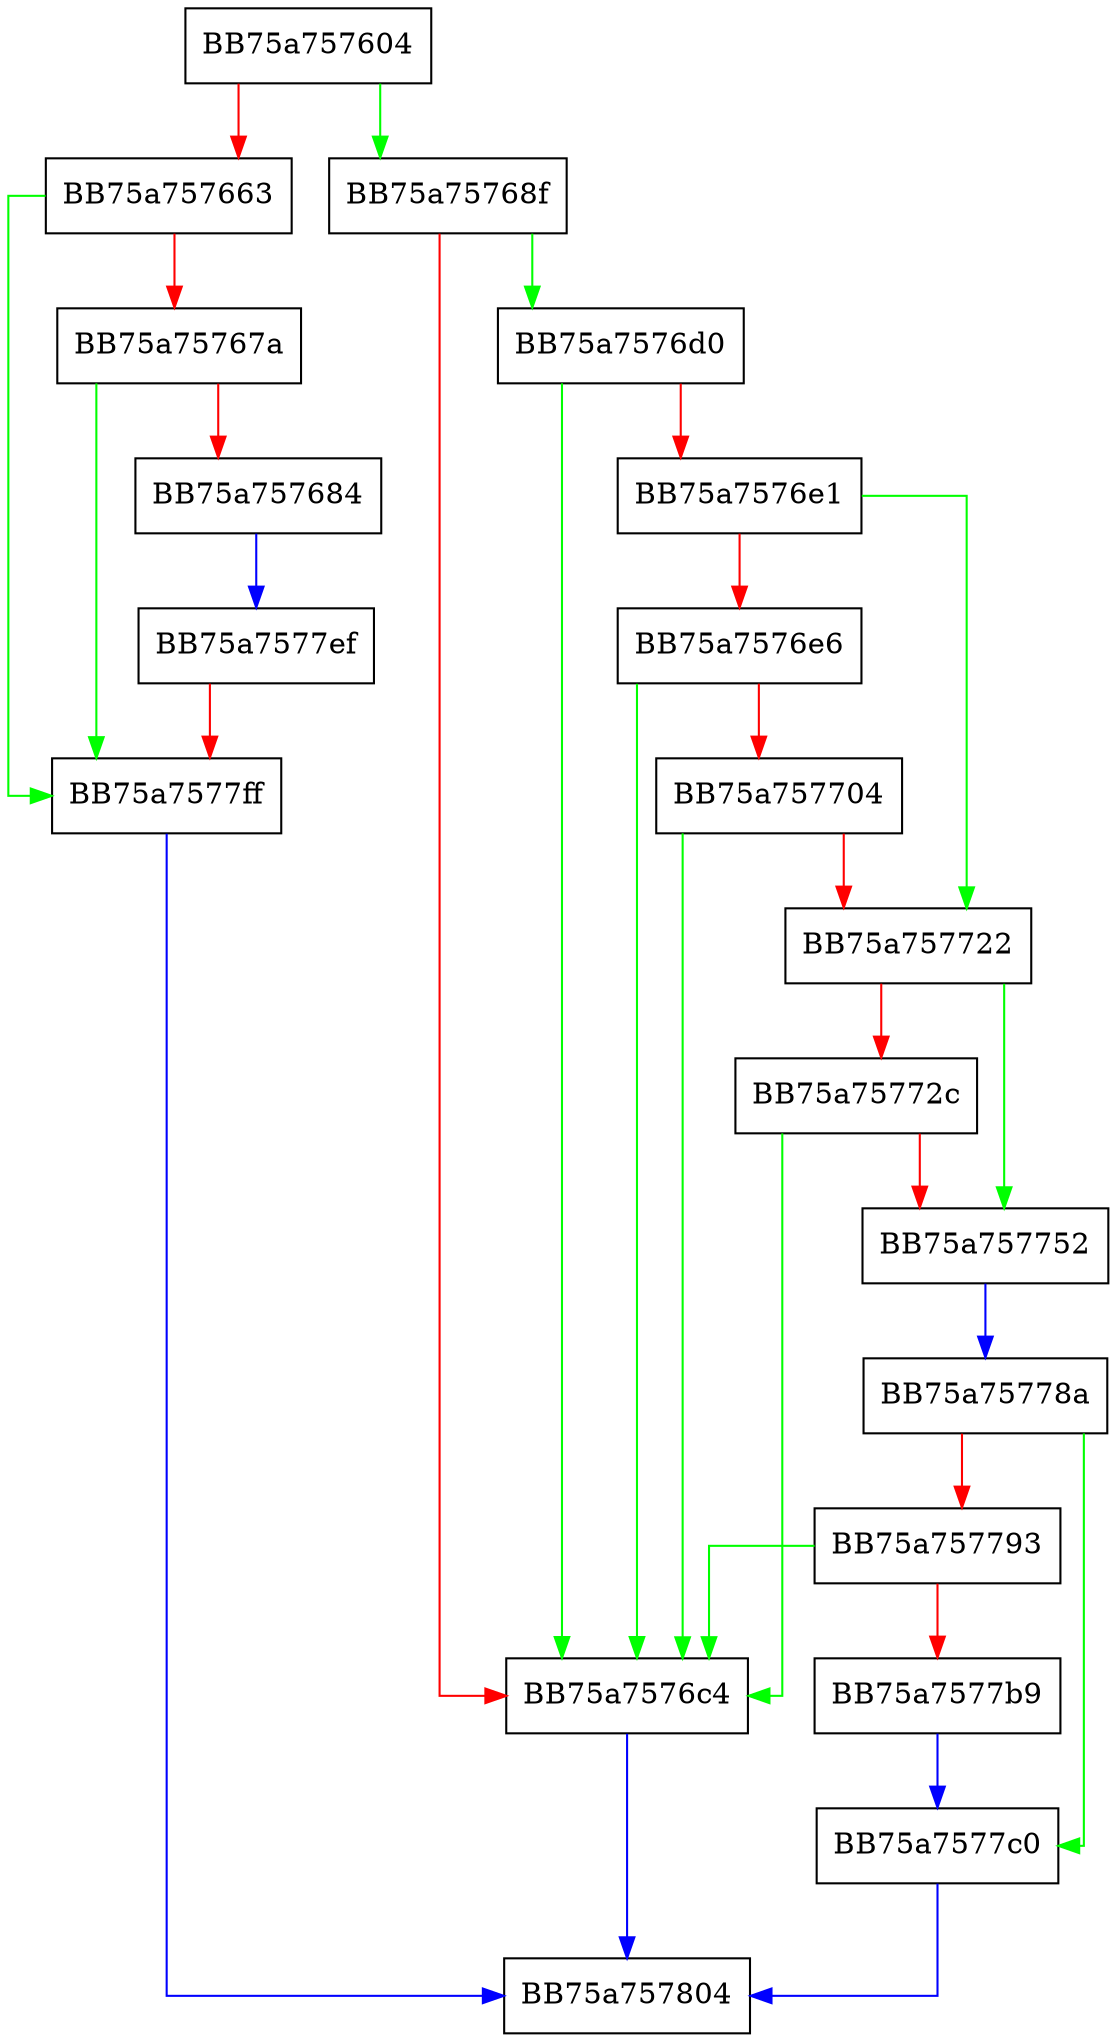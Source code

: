 digraph AddRTSDReportQuery {
  node [shape="box"];
  graph [splines=ortho];
  BB75a757604 -> BB75a75768f [color="green"];
  BB75a757604 -> BB75a757663 [color="red"];
  BB75a757663 -> BB75a7577ff [color="green"];
  BB75a757663 -> BB75a75767a [color="red"];
  BB75a75767a -> BB75a7577ff [color="green"];
  BB75a75767a -> BB75a757684 [color="red"];
  BB75a757684 -> BB75a7577ef [color="blue"];
  BB75a75768f -> BB75a7576d0 [color="green"];
  BB75a75768f -> BB75a7576c4 [color="red"];
  BB75a7576c4 -> BB75a757804 [color="blue"];
  BB75a7576d0 -> BB75a7576c4 [color="green"];
  BB75a7576d0 -> BB75a7576e1 [color="red"];
  BB75a7576e1 -> BB75a757722 [color="green"];
  BB75a7576e1 -> BB75a7576e6 [color="red"];
  BB75a7576e6 -> BB75a7576c4 [color="green"];
  BB75a7576e6 -> BB75a757704 [color="red"];
  BB75a757704 -> BB75a7576c4 [color="green"];
  BB75a757704 -> BB75a757722 [color="red"];
  BB75a757722 -> BB75a757752 [color="green"];
  BB75a757722 -> BB75a75772c [color="red"];
  BB75a75772c -> BB75a7576c4 [color="green"];
  BB75a75772c -> BB75a757752 [color="red"];
  BB75a757752 -> BB75a75778a [color="blue"];
  BB75a75778a -> BB75a7577c0 [color="green"];
  BB75a75778a -> BB75a757793 [color="red"];
  BB75a757793 -> BB75a7576c4 [color="green"];
  BB75a757793 -> BB75a7577b9 [color="red"];
  BB75a7577b9 -> BB75a7577c0 [color="blue"];
  BB75a7577c0 -> BB75a757804 [color="blue"];
  BB75a7577ef -> BB75a7577ff [color="red"];
  BB75a7577ff -> BB75a757804 [color="blue"];
}